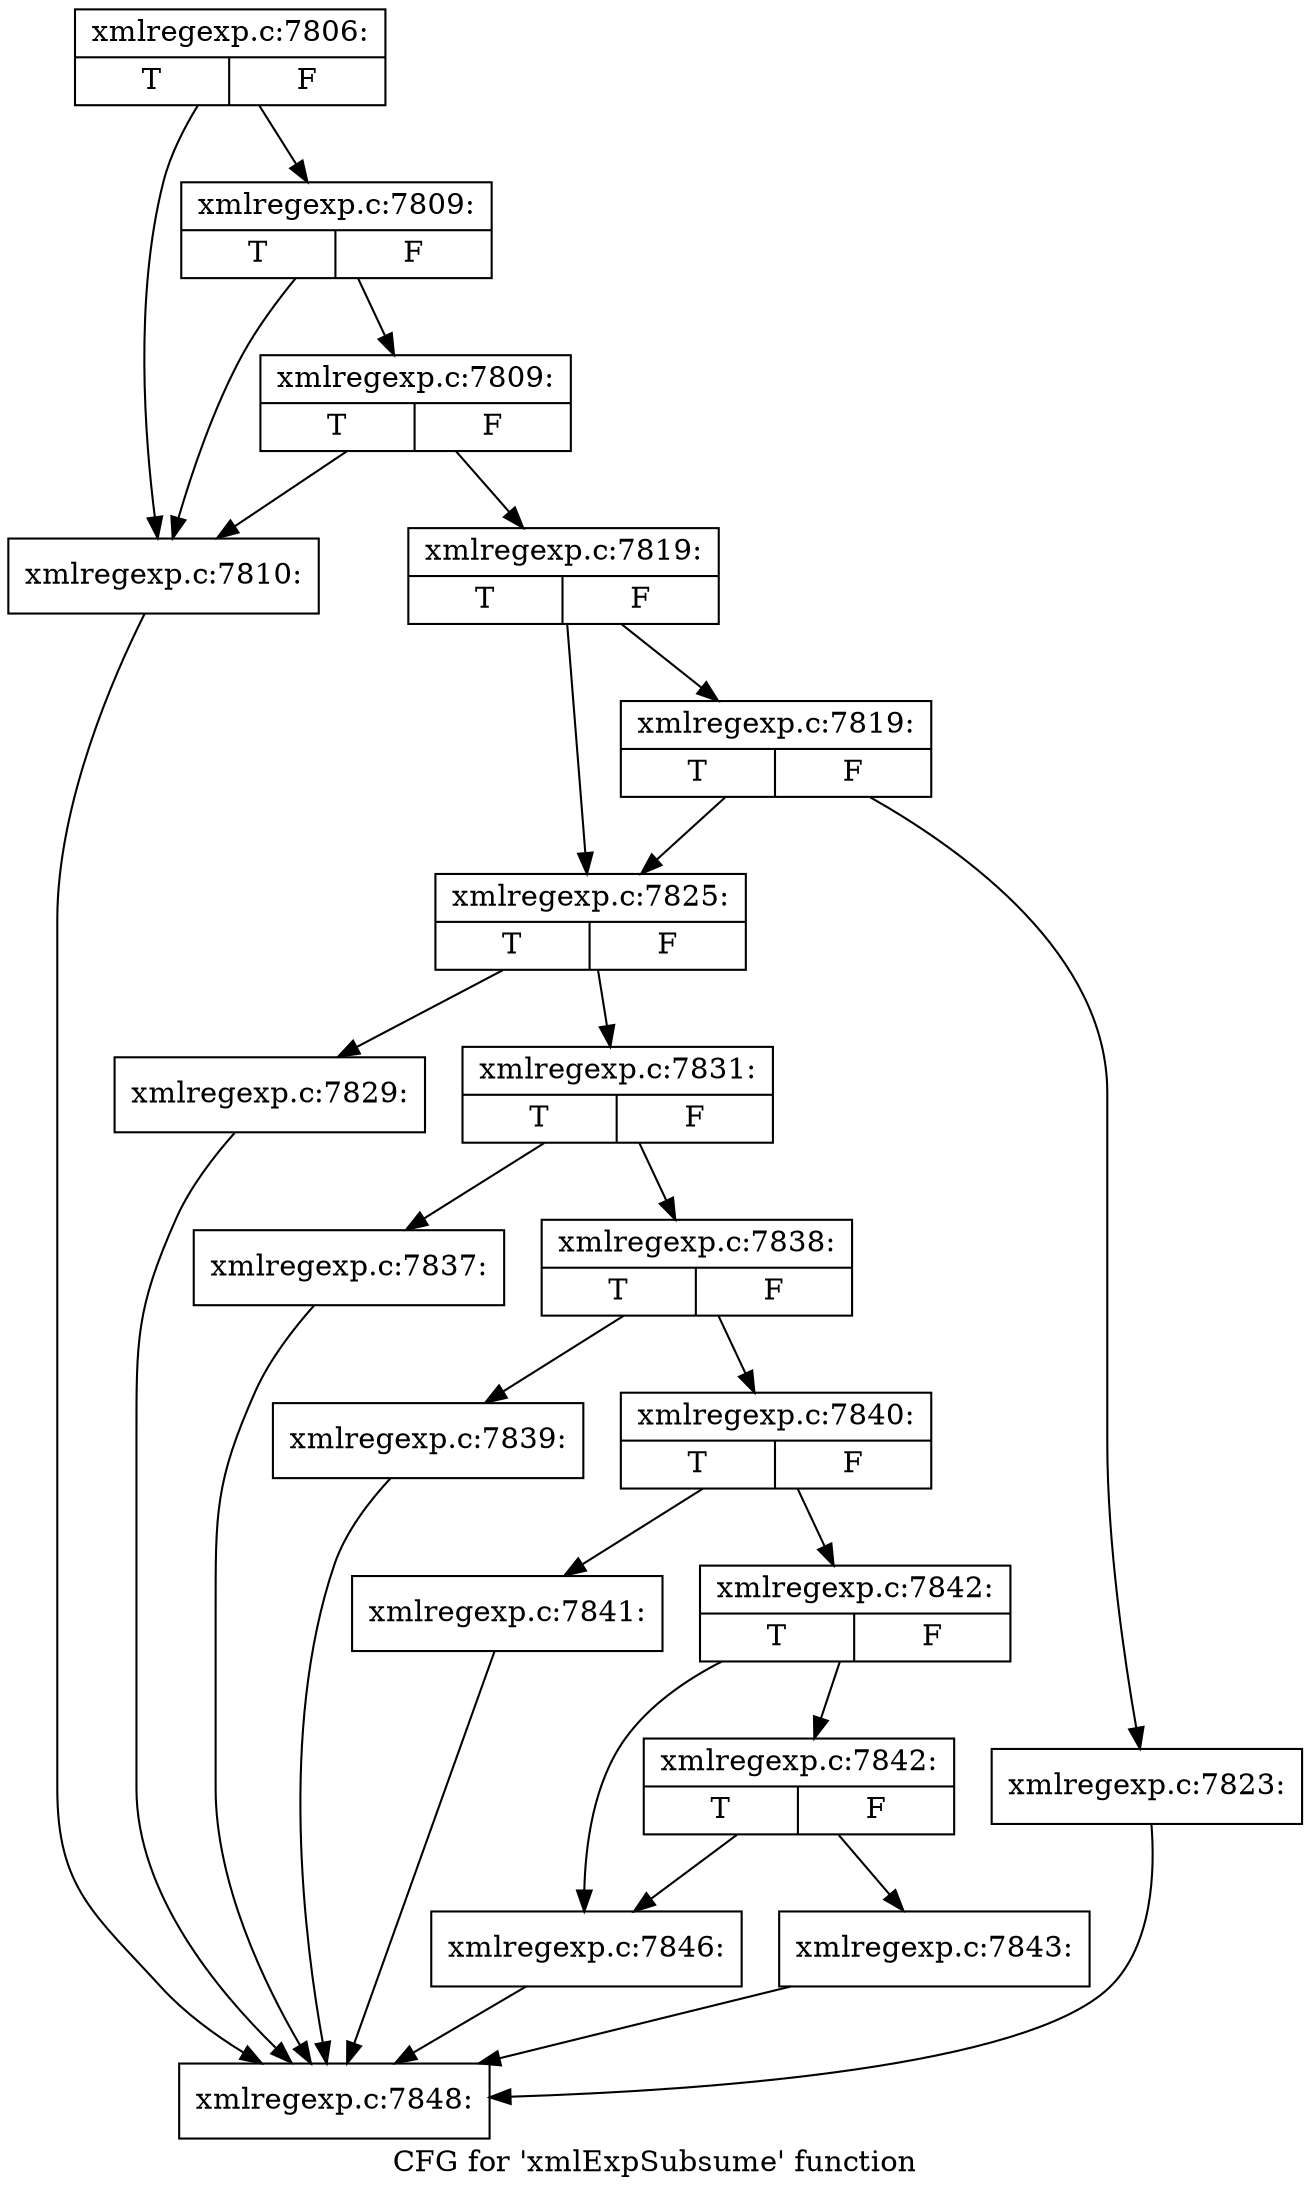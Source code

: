digraph "CFG for 'xmlExpSubsume' function" {
	label="CFG for 'xmlExpSubsume' function";

	Node0x41c9d40 [shape=record,label="{xmlregexp.c:7806:|{<s0>T|<s1>F}}"];
	Node0x41c9d40 -> Node0x41caf40;
	Node0x41c9d40 -> Node0x41cb060;
	Node0x41cb060 [shape=record,label="{xmlregexp.c:7809:|{<s0>T|<s1>F}}"];
	Node0x41cb060 -> Node0x41caf40;
	Node0x41cb060 -> Node0x41cafe0;
	Node0x41cafe0 [shape=record,label="{xmlregexp.c:7809:|{<s0>T|<s1>F}}"];
	Node0x41cafe0 -> Node0x41caf40;
	Node0x41cafe0 -> Node0x41caf90;
	Node0x41caf40 [shape=record,label="{xmlregexp.c:7810:}"];
	Node0x41caf40 -> Node0x41c9200;
	Node0x41caf90 [shape=record,label="{xmlregexp.c:7819:|{<s0>T|<s1>F}}"];
	Node0x41caf90 -> Node0x41cba20;
	Node0x41caf90 -> Node0x41cb9d0;
	Node0x41cba20 [shape=record,label="{xmlregexp.c:7819:|{<s0>T|<s1>F}}"];
	Node0x41cba20 -> Node0x41cb9d0;
	Node0x41cba20 -> Node0x41cb980;
	Node0x41cb980 [shape=record,label="{xmlregexp.c:7823:}"];
	Node0x41cb980 -> Node0x41c9200;
	Node0x41cb9d0 [shape=record,label="{xmlregexp.c:7825:|{<s0>T|<s1>F}}"];
	Node0x41cb9d0 -> Node0x41cc4e0;
	Node0x41cb9d0 -> Node0x41cc530;
	Node0x41cc4e0 [shape=record,label="{xmlregexp.c:7829:}"];
	Node0x41cc4e0 -> Node0x41c9200;
	Node0x41cc530 [shape=record,label="{xmlregexp.c:7831:|{<s0>T|<s1>F}}"];
	Node0x41cc530 -> Node0x41ccf70;
	Node0x41cc530 -> Node0x41ccfc0;
	Node0x41ccf70 [shape=record,label="{xmlregexp.c:7837:}"];
	Node0x41ccf70 -> Node0x41c9200;
	Node0x41ccfc0 [shape=record,label="{xmlregexp.c:7838:|{<s0>T|<s1>F}}"];
	Node0x41ccfc0 -> Node0x41cd480;
	Node0x41ccfc0 -> Node0x41cd4d0;
	Node0x41cd480 [shape=record,label="{xmlregexp.c:7839:}"];
	Node0x41cd480 -> Node0x41c9200;
	Node0x41cd4d0 [shape=record,label="{xmlregexp.c:7840:|{<s0>T|<s1>F}}"];
	Node0x41cd4d0 -> Node0x41cd9c0;
	Node0x41cd4d0 -> Node0x41cda10;
	Node0x41cd9c0 [shape=record,label="{xmlregexp.c:7841:}"];
	Node0x41cd9c0 -> Node0x41c9200;
	Node0x41cda10 [shape=record,label="{xmlregexp.c:7842:|{<s0>T|<s1>F}}"];
	Node0x41cda10 -> Node0x41cdfa0;
	Node0x41cda10 -> Node0x41cdf50;
	Node0x41cdfa0 [shape=record,label="{xmlregexp.c:7842:|{<s0>T|<s1>F}}"];
	Node0x41cdfa0 -> Node0x41cdf00;
	Node0x41cdfa0 -> Node0x41cdf50;
	Node0x41cdf00 [shape=record,label="{xmlregexp.c:7843:}"];
	Node0x41cdf00 -> Node0x41c9200;
	Node0x41cdf50 [shape=record,label="{xmlregexp.c:7846:}"];
	Node0x41cdf50 -> Node0x41c9200;
	Node0x41c9200 [shape=record,label="{xmlregexp.c:7848:}"];
}
